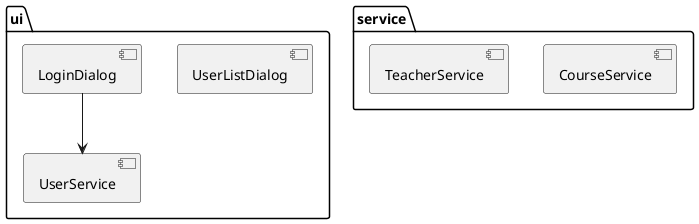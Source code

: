 @startuml

package "ui" {
[UserListDialog]
[LoginDialog] --> [UserService]
}

package "service" {
[UserService]
[CourseService]
[TeacherService]
}

@enduml